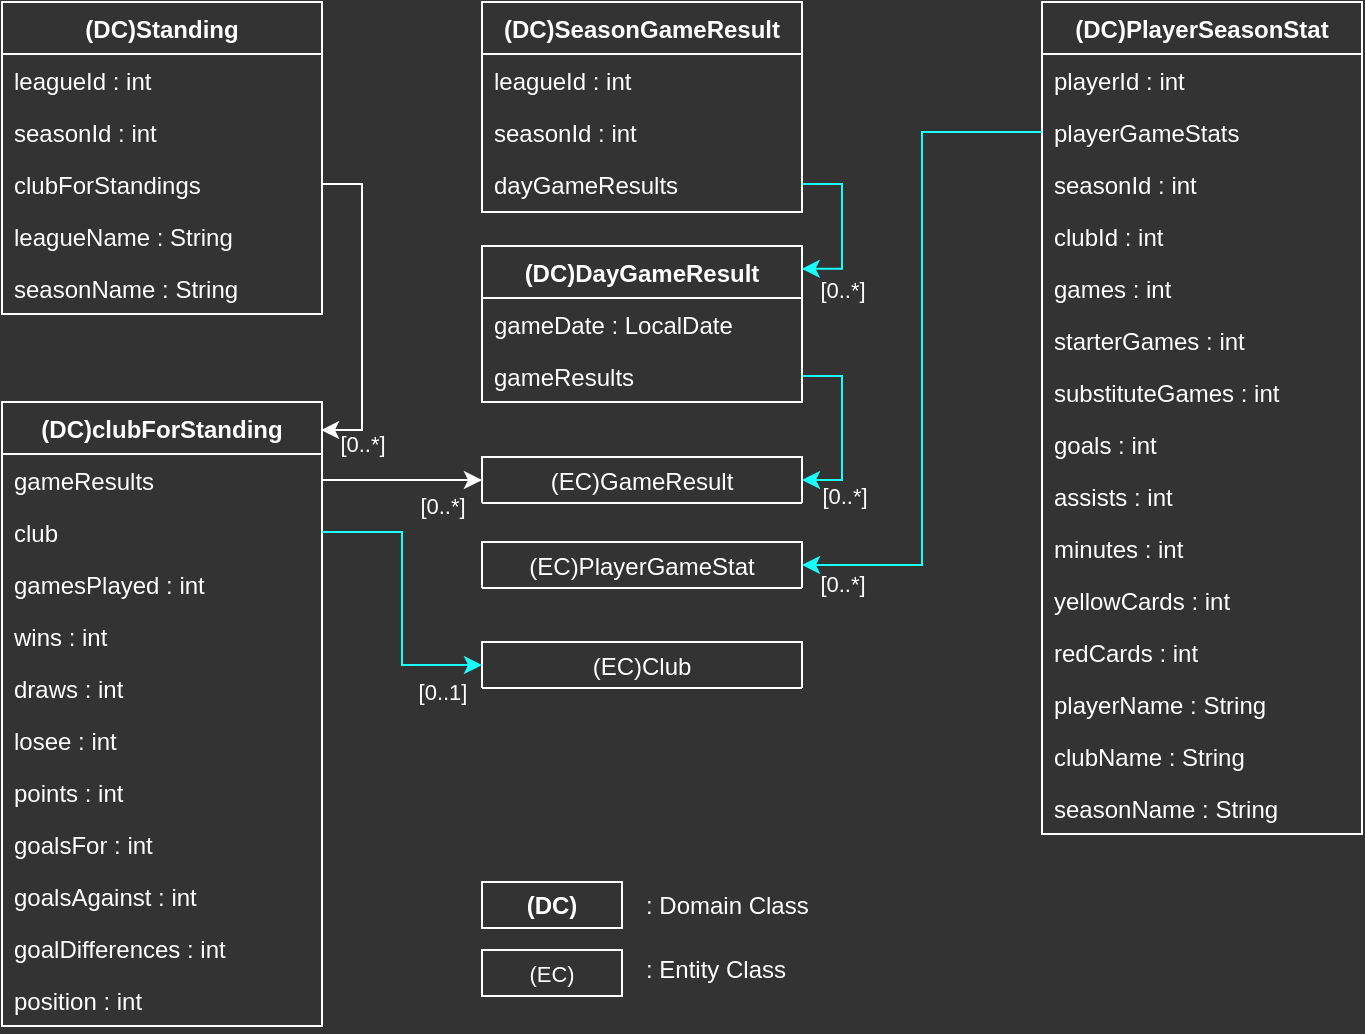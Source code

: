 <mxfile version="24.7.17">
  <diagram id="C5RBs43oDa-KdzZeNtuy" name="Page-1">
    <mxGraphModel dx="1035" dy="626" grid="1" gridSize="10" guides="1" tooltips="1" connect="1" arrows="1" fold="1" page="1" pageScale="1" pageWidth="827" pageHeight="1169" background="#333333" math="0" shadow="0">
      <root>
        <mxCell id="WIyWlLk6GJQsqaUBKTNV-0" />
        <mxCell id="WIyWlLk6GJQsqaUBKTNV-1" parent="WIyWlLk6GJQsqaUBKTNV-0" />
        <mxCell id="zkfFHV4jXpPFQw0GAbJ--0" value="(DC)SeasonGameResult" style="swimlane;fontStyle=1;align=center;verticalAlign=top;childLayout=stackLayout;horizontal=1;startSize=26;horizontalStack=0;resizeParent=1;resizeLast=0;collapsible=1;marginBottom=0;rounded=0;shadow=0;strokeWidth=1;fillColor=none;strokeColor=#ffffff;fontColor=#ffffff;" parent="WIyWlLk6GJQsqaUBKTNV-1" vertex="1">
          <mxGeometry x="320" y="40" width="160" height="105" as="geometry">
            <mxRectangle x="230" y="140" width="160" height="26" as="alternateBounds" />
          </mxGeometry>
        </mxCell>
        <mxCell id="zkfFHV4jXpPFQw0GAbJ--2" value="leagueId : int" style="text;align=left;verticalAlign=top;spacingLeft=4;spacingRight=4;overflow=hidden;rotatable=0;points=[[0,0.5],[1,0.5]];portConstraint=eastwest;rounded=0;shadow=0;html=0;fontColor=#ffffff;" parent="zkfFHV4jXpPFQw0GAbJ--0" vertex="1">
          <mxGeometry y="26" width="160" height="26" as="geometry" />
        </mxCell>
        <mxCell id="zkfFHV4jXpPFQw0GAbJ--3" value="seasonId : int" style="text;align=left;verticalAlign=top;spacingLeft=4;spacingRight=4;overflow=hidden;rotatable=0;points=[[0,0.5],[1,0.5]];portConstraint=eastwest;rounded=0;shadow=0;html=0;fontColor=#ffffff;" parent="zkfFHV4jXpPFQw0GAbJ--0" vertex="1">
          <mxGeometry y="52" width="160" height="26" as="geometry" />
        </mxCell>
        <mxCell id="zkfFHV4jXpPFQw0GAbJ--1" value="dayGameResults" style="text;align=left;verticalAlign=top;spacingLeft=4;spacingRight=4;overflow=hidden;rotatable=0;points=[[0,0.5],[1,0.5]];portConstraint=eastwest;fontColor=#ffffff;" parent="zkfFHV4jXpPFQw0GAbJ--0" vertex="1">
          <mxGeometry y="78" width="160" height="26" as="geometry" />
        </mxCell>
        <mxCell id="81xM5wabuhDHvBCPDcSf-0" value="(DC)DayGameResult" style="swimlane;fontStyle=1;align=center;verticalAlign=top;childLayout=stackLayout;horizontal=1;startSize=26;horizontalStack=0;resizeParent=1;resizeLast=0;collapsible=1;marginBottom=0;rounded=0;shadow=0;strokeWidth=1;fillColor=none;strokeColor=#ffffff;fontColor=#ffffff;" parent="WIyWlLk6GJQsqaUBKTNV-1" vertex="1">
          <mxGeometry x="320" y="162" width="160" height="78" as="geometry">
            <mxRectangle x="230" y="140" width="160" height="26" as="alternateBounds" />
          </mxGeometry>
        </mxCell>
        <mxCell id="81xM5wabuhDHvBCPDcSf-1" value="gameDate : LocalDate" style="text;align=left;verticalAlign=top;spacingLeft=4;spacingRight=4;overflow=hidden;rotatable=0;points=[[0,0.5],[1,0.5]];portConstraint=eastwest;fontColor=#ffffff;" parent="81xM5wabuhDHvBCPDcSf-0" vertex="1">
          <mxGeometry y="26" width="160" height="26" as="geometry" />
        </mxCell>
        <mxCell id="81xM5wabuhDHvBCPDcSf-2" value="gameResults" style="text;align=left;verticalAlign=top;spacingLeft=4;spacingRight=4;overflow=hidden;rotatable=0;points=[[0,0.5],[1,0.5]];portConstraint=eastwest;rounded=0;shadow=0;html=0;fontColor=#ffffff;" parent="81xM5wabuhDHvBCPDcSf-0" vertex="1">
          <mxGeometry y="52" width="160" height="26" as="geometry" />
        </mxCell>
        <mxCell id="81xM5wabuhDHvBCPDcSf-4" value="(EC)GameResult" style="swimlane;fontStyle=0;align=center;verticalAlign=middle;childLayout=stackLayout;horizontal=1;startSize=26;horizontalStack=0;resizeParent=1;resizeLast=0;collapsible=1;marginBottom=0;rounded=0;shadow=0;strokeWidth=1;fillColor=none;strokeColor=#ffffff;fontColor=#ffffff;fontSize=12;" parent="WIyWlLk6GJQsqaUBKTNV-1" vertex="1">
          <mxGeometry x="320" y="267.5" width="160" height="23" as="geometry">
            <mxRectangle x="230" y="140" width="160" height="26" as="alternateBounds" />
          </mxGeometry>
        </mxCell>
        <mxCell id="81xM5wabuhDHvBCPDcSf-9" value="(EC)Club" style="swimlane;fontStyle=0;align=center;verticalAlign=middle;childLayout=stackLayout;horizontal=1;startSize=26;horizontalStack=0;resizeParent=1;resizeLast=0;collapsible=1;marginBottom=0;rounded=0;shadow=0;strokeWidth=1;fillColor=none;strokeColor=#ffffff;fontColor=#ffffff;fontSize=12;" parent="WIyWlLk6GJQsqaUBKTNV-1" vertex="1">
          <mxGeometry x="320" y="360" width="160" height="23" as="geometry">
            <mxRectangle x="230" y="140" width="160" height="26" as="alternateBounds" />
          </mxGeometry>
        </mxCell>
        <mxCell id="81xM5wabuhDHvBCPDcSf-10" value="(DC)Standing" style="swimlane;fontStyle=1;align=center;verticalAlign=top;childLayout=stackLayout;horizontal=1;startSize=26;horizontalStack=0;resizeParent=1;resizeLast=0;collapsible=1;marginBottom=0;rounded=0;shadow=0;strokeWidth=1;fillColor=none;strokeColor=#ffffff;fontColor=#ffffff;" parent="WIyWlLk6GJQsqaUBKTNV-1" vertex="1">
          <mxGeometry x="80" y="40" width="160" height="156" as="geometry">
            <mxRectangle x="230" y="140" width="160" height="26" as="alternateBounds" />
          </mxGeometry>
        </mxCell>
        <mxCell id="81xM5wabuhDHvBCPDcSf-11" value="leagueId : int" style="text;align=left;verticalAlign=top;spacingLeft=4;spacingRight=4;overflow=hidden;rotatable=0;points=[[0,0.5],[1,0.5]];portConstraint=eastwest;fontColor=#ffffff;" parent="81xM5wabuhDHvBCPDcSf-10" vertex="1">
          <mxGeometry y="26" width="160" height="26" as="geometry" />
        </mxCell>
        <mxCell id="81xM5wabuhDHvBCPDcSf-12" value="seasonId : int" style="text;align=left;verticalAlign=top;spacingLeft=4;spacingRight=4;overflow=hidden;rotatable=0;points=[[0,0.5],[1,0.5]];portConstraint=eastwest;rounded=0;shadow=0;html=0;fontColor=#ffffff;" parent="81xM5wabuhDHvBCPDcSf-10" vertex="1">
          <mxGeometry y="52" width="160" height="26" as="geometry" />
        </mxCell>
        <mxCell id="81xM5wabuhDHvBCPDcSf-13" value="clubForStandings" style="text;align=left;verticalAlign=top;spacingLeft=4;spacingRight=4;overflow=hidden;rotatable=0;points=[[0,0.5],[1,0.5]];portConstraint=eastwest;rounded=0;shadow=0;html=0;fontColor=#ffffff;" parent="81xM5wabuhDHvBCPDcSf-10" vertex="1">
          <mxGeometry y="78" width="160" height="26" as="geometry" />
        </mxCell>
        <mxCell id="81xM5wabuhDHvBCPDcSf-14" value="leagueName : String" style="text;align=left;verticalAlign=top;spacingLeft=4;spacingRight=4;overflow=hidden;rotatable=0;points=[[0,0.5],[1,0.5]];portConstraint=eastwest;rounded=0;shadow=0;html=0;fontColor=#ffffff;" parent="81xM5wabuhDHvBCPDcSf-10" vertex="1">
          <mxGeometry y="104" width="160" height="26" as="geometry" />
        </mxCell>
        <mxCell id="81xM5wabuhDHvBCPDcSf-15" value="seasonName : String" style="text;align=left;verticalAlign=top;spacingLeft=4;spacingRight=4;overflow=hidden;rotatable=0;points=[[0,0.5],[1,0.5]];portConstraint=eastwest;rounded=0;shadow=0;html=0;fontColor=#ffffff;" parent="81xM5wabuhDHvBCPDcSf-10" vertex="1">
          <mxGeometry y="130" width="160" height="26" as="geometry" />
        </mxCell>
        <mxCell id="81xM5wabuhDHvBCPDcSf-16" value="(DC)clubForStanding" style="swimlane;fontStyle=1;align=center;verticalAlign=top;childLayout=stackLayout;horizontal=1;startSize=26;horizontalStack=0;resizeParent=1;resizeLast=0;collapsible=1;marginBottom=0;rounded=0;shadow=0;strokeWidth=1;fillColor=none;strokeColor=#ffffff;fontColor=#ffffff;" parent="WIyWlLk6GJQsqaUBKTNV-1" vertex="1">
          <mxGeometry x="80" y="240" width="160" height="312" as="geometry">
            <mxRectangle x="230" y="140" width="160" height="26" as="alternateBounds" />
          </mxGeometry>
        </mxCell>
        <mxCell id="81xM5wabuhDHvBCPDcSf-17" value="gameResults" style="text;align=left;verticalAlign=top;spacingLeft=4;spacingRight=4;overflow=hidden;rotatable=0;points=[[0,0.5],[1,0.5]];portConstraint=eastwest;fontColor=#ffffff;" parent="81xM5wabuhDHvBCPDcSf-16" vertex="1">
          <mxGeometry y="26" width="160" height="26" as="geometry" />
        </mxCell>
        <mxCell id="81xM5wabuhDHvBCPDcSf-18" value="club" style="text;align=left;verticalAlign=top;spacingLeft=4;spacingRight=4;overflow=hidden;rotatable=0;points=[[0,0.5],[1,0.5]];portConstraint=eastwest;rounded=0;shadow=0;html=0;fontColor=#ffffff;" parent="81xM5wabuhDHvBCPDcSf-16" vertex="1">
          <mxGeometry y="52" width="160" height="26" as="geometry" />
        </mxCell>
        <mxCell id="81xM5wabuhDHvBCPDcSf-33" value="gamesPlayed : int" style="text;align=left;verticalAlign=top;spacingLeft=4;spacingRight=4;overflow=hidden;rotatable=0;points=[[0,0.5],[1,0.5]];portConstraint=eastwest;rounded=0;shadow=0;html=0;fontColor=#ffffff;" parent="81xM5wabuhDHvBCPDcSf-16" vertex="1">
          <mxGeometry y="78" width="160" height="26" as="geometry" />
        </mxCell>
        <mxCell id="81xM5wabuhDHvBCPDcSf-19" value="wins : int" style="text;align=left;verticalAlign=top;spacingLeft=4;spacingRight=4;overflow=hidden;rotatable=0;points=[[0,0.5],[1,0.5]];portConstraint=eastwest;rounded=0;shadow=0;html=0;fontColor=#ffffff;" parent="81xM5wabuhDHvBCPDcSf-16" vertex="1">
          <mxGeometry y="104" width="160" height="26" as="geometry" />
        </mxCell>
        <mxCell id="81xM5wabuhDHvBCPDcSf-20" value="draws : int" style="text;align=left;verticalAlign=top;spacingLeft=4;spacingRight=4;overflow=hidden;rotatable=0;points=[[0,0.5],[1,0.5]];portConstraint=eastwest;rounded=0;shadow=0;html=0;fontColor=#ffffff;" parent="81xM5wabuhDHvBCPDcSf-16" vertex="1">
          <mxGeometry y="130" width="160" height="26" as="geometry" />
        </mxCell>
        <mxCell id="81xM5wabuhDHvBCPDcSf-21" value="losee : int" style="text;align=left;verticalAlign=top;spacingLeft=4;spacingRight=4;overflow=hidden;rotatable=0;points=[[0,0.5],[1,0.5]];portConstraint=eastwest;rounded=0;shadow=0;html=0;fontColor=#ffffff;" parent="81xM5wabuhDHvBCPDcSf-16" vertex="1">
          <mxGeometry y="156" width="160" height="26" as="geometry" />
        </mxCell>
        <mxCell id="81xM5wabuhDHvBCPDcSf-29" value="points : int" style="text;align=left;verticalAlign=top;spacingLeft=4;spacingRight=4;overflow=hidden;rotatable=0;points=[[0,0.5],[1,0.5]];portConstraint=eastwest;rounded=0;shadow=0;html=0;fontColor=#ffffff;" parent="81xM5wabuhDHvBCPDcSf-16" vertex="1">
          <mxGeometry y="182" width="160" height="26" as="geometry" />
        </mxCell>
        <mxCell id="81xM5wabuhDHvBCPDcSf-30" value="goalsFor : int" style="text;align=left;verticalAlign=top;spacingLeft=4;spacingRight=4;overflow=hidden;rotatable=0;points=[[0,0.5],[1,0.5]];portConstraint=eastwest;rounded=0;shadow=0;html=0;fontColor=#ffffff;" parent="81xM5wabuhDHvBCPDcSf-16" vertex="1">
          <mxGeometry y="208" width="160" height="26" as="geometry" />
        </mxCell>
        <mxCell id="81xM5wabuhDHvBCPDcSf-28" value="goalsAgainst : int" style="text;align=left;verticalAlign=top;spacingLeft=4;spacingRight=4;overflow=hidden;rotatable=0;points=[[0,0.5],[1,0.5]];portConstraint=eastwest;rounded=0;shadow=0;html=0;fontColor=#ffffff;" parent="81xM5wabuhDHvBCPDcSf-16" vertex="1">
          <mxGeometry y="234" width="160" height="26" as="geometry" />
        </mxCell>
        <mxCell id="81xM5wabuhDHvBCPDcSf-32" value="goalDifferences : int" style="text;align=left;verticalAlign=top;spacingLeft=4;spacingRight=4;overflow=hidden;rotatable=0;points=[[0,0.5],[1,0.5]];portConstraint=eastwest;rounded=0;shadow=0;html=0;fontColor=#ffffff;" parent="81xM5wabuhDHvBCPDcSf-16" vertex="1">
          <mxGeometry y="260" width="160" height="26" as="geometry" />
        </mxCell>
        <mxCell id="81xM5wabuhDHvBCPDcSf-31" value="position : int" style="text;align=left;verticalAlign=top;spacingLeft=4;spacingRight=4;overflow=hidden;rotatable=0;points=[[0,0.5],[1,0.5]];portConstraint=eastwest;rounded=0;shadow=0;html=0;fontColor=#ffffff;" parent="81xM5wabuhDHvBCPDcSf-16" vertex="1">
          <mxGeometry y="286" width="160" height="26" as="geometry" />
        </mxCell>
        <mxCell id="81xM5wabuhDHvBCPDcSf-38" value="(DC)PlayerSeasonStat" style="swimlane;fontStyle=1;align=center;verticalAlign=top;childLayout=stackLayout;horizontal=1;startSize=26;horizontalStack=0;resizeParent=1;resizeLast=0;collapsible=1;marginBottom=0;rounded=0;shadow=0;strokeWidth=1;fillColor=none;strokeColor=#ffffff;fontColor=#ffffff;" parent="WIyWlLk6GJQsqaUBKTNV-1" vertex="1">
          <mxGeometry x="600" y="40" width="160" height="416" as="geometry">
            <mxRectangle x="230" y="140" width="160" height="26" as="alternateBounds" />
          </mxGeometry>
        </mxCell>
        <mxCell id="81xM5wabuhDHvBCPDcSf-39" value="playerId : int" style="text;align=left;verticalAlign=top;spacingLeft=4;spacingRight=4;overflow=hidden;rotatable=0;points=[[0,0.5],[1,0.5]];portConstraint=eastwest;fontColor=#ffffff;" parent="81xM5wabuhDHvBCPDcSf-38" vertex="1">
          <mxGeometry y="26" width="160" height="26" as="geometry" />
        </mxCell>
        <mxCell id="81xM5wabuhDHvBCPDcSf-40" value="playerGameStats" style="text;align=left;verticalAlign=top;spacingLeft=4;spacingRight=4;overflow=hidden;rotatable=0;points=[[0,0.5],[1,0.5]];portConstraint=eastwest;rounded=0;shadow=0;html=0;fontColor=#ffffff;" parent="81xM5wabuhDHvBCPDcSf-38" vertex="1">
          <mxGeometry y="52" width="160" height="26" as="geometry" />
        </mxCell>
        <mxCell id="81xM5wabuhDHvBCPDcSf-41" value="seasonId : int" style="text;align=left;verticalAlign=top;spacingLeft=4;spacingRight=4;overflow=hidden;rotatable=0;points=[[0,0.5],[1,0.5]];portConstraint=eastwest;rounded=0;shadow=0;html=0;fontColor=#ffffff;" parent="81xM5wabuhDHvBCPDcSf-38" vertex="1">
          <mxGeometry y="78" width="160" height="26" as="geometry" />
        </mxCell>
        <mxCell id="81xM5wabuhDHvBCPDcSf-42" value="clubId : int" style="text;align=left;verticalAlign=top;spacingLeft=4;spacingRight=4;overflow=hidden;rotatable=0;points=[[0,0.5],[1,0.5]];portConstraint=eastwest;rounded=0;shadow=0;html=0;fontColor=#ffffff;" parent="81xM5wabuhDHvBCPDcSf-38" vertex="1">
          <mxGeometry y="104" width="160" height="26" as="geometry" />
        </mxCell>
        <mxCell id="81xM5wabuhDHvBCPDcSf-43" value="games : int" style="text;align=left;verticalAlign=top;spacingLeft=4;spacingRight=4;overflow=hidden;rotatable=0;points=[[0,0.5],[1,0.5]];portConstraint=eastwest;rounded=0;shadow=0;html=0;fontColor=#ffffff;" parent="81xM5wabuhDHvBCPDcSf-38" vertex="1">
          <mxGeometry y="130" width="160" height="26" as="geometry" />
        </mxCell>
        <mxCell id="81xM5wabuhDHvBCPDcSf-44" value="starterGames : int" style="text;align=left;verticalAlign=top;spacingLeft=4;spacingRight=4;overflow=hidden;rotatable=0;points=[[0,0.5],[1,0.5]];portConstraint=eastwest;rounded=0;shadow=0;html=0;fontColor=#ffffff;" parent="81xM5wabuhDHvBCPDcSf-38" vertex="1">
          <mxGeometry y="156" width="160" height="26" as="geometry" />
        </mxCell>
        <mxCell id="81xM5wabuhDHvBCPDcSf-45" value="substituteGames : int" style="text;align=left;verticalAlign=top;spacingLeft=4;spacingRight=4;overflow=hidden;rotatable=0;points=[[0,0.5],[1,0.5]];portConstraint=eastwest;rounded=0;shadow=0;html=0;fontColor=#ffffff;" parent="81xM5wabuhDHvBCPDcSf-38" vertex="1">
          <mxGeometry y="182" width="160" height="26" as="geometry" />
        </mxCell>
        <mxCell id="81xM5wabuhDHvBCPDcSf-46" value="goals : int" style="text;align=left;verticalAlign=top;spacingLeft=4;spacingRight=4;overflow=hidden;rotatable=0;points=[[0,0.5],[1,0.5]];portConstraint=eastwest;rounded=0;shadow=0;html=0;fontColor=#ffffff;" parent="81xM5wabuhDHvBCPDcSf-38" vertex="1">
          <mxGeometry y="208" width="160" height="26" as="geometry" />
        </mxCell>
        <mxCell id="81xM5wabuhDHvBCPDcSf-47" value="assists : int" style="text;align=left;verticalAlign=top;spacingLeft=4;spacingRight=4;overflow=hidden;rotatable=0;points=[[0,0.5],[1,0.5]];portConstraint=eastwest;rounded=0;shadow=0;html=0;fontColor=#ffffff;" parent="81xM5wabuhDHvBCPDcSf-38" vertex="1">
          <mxGeometry y="234" width="160" height="26" as="geometry" />
        </mxCell>
        <mxCell id="81xM5wabuhDHvBCPDcSf-48" value="minutes : int" style="text;align=left;verticalAlign=top;spacingLeft=4;spacingRight=4;overflow=hidden;rotatable=0;points=[[0,0.5],[1,0.5]];portConstraint=eastwest;rounded=0;shadow=0;html=0;fontColor=#ffffff;" parent="81xM5wabuhDHvBCPDcSf-38" vertex="1">
          <mxGeometry y="260" width="160" height="26" as="geometry" />
        </mxCell>
        <mxCell id="81xM5wabuhDHvBCPDcSf-49" value="yellowCards : int" style="text;align=left;verticalAlign=top;spacingLeft=4;spacingRight=4;overflow=hidden;rotatable=0;points=[[0,0.5],[1,0.5]];portConstraint=eastwest;rounded=0;shadow=0;html=0;fontColor=#ffffff;" parent="81xM5wabuhDHvBCPDcSf-38" vertex="1">
          <mxGeometry y="286" width="160" height="26" as="geometry" />
        </mxCell>
        <mxCell id="81xM5wabuhDHvBCPDcSf-53" value="redCards : int" style="text;align=left;verticalAlign=top;spacingLeft=4;spacingRight=4;overflow=hidden;rotatable=0;points=[[0,0.5],[1,0.5]];portConstraint=eastwest;rounded=0;shadow=0;html=0;fontColor=#ffffff;" parent="81xM5wabuhDHvBCPDcSf-38" vertex="1">
          <mxGeometry y="312" width="160" height="26" as="geometry" />
        </mxCell>
        <mxCell id="81xM5wabuhDHvBCPDcSf-52" value="playerName : String" style="text;align=left;verticalAlign=top;spacingLeft=4;spacingRight=4;overflow=hidden;rotatable=0;points=[[0,0.5],[1,0.5]];portConstraint=eastwest;rounded=0;shadow=0;html=0;fontColor=#ffffff;" parent="81xM5wabuhDHvBCPDcSf-38" vertex="1">
          <mxGeometry y="338" width="160" height="26" as="geometry" />
        </mxCell>
        <mxCell id="81xM5wabuhDHvBCPDcSf-50" value="clubName : String" style="text;align=left;verticalAlign=top;spacingLeft=4;spacingRight=4;overflow=hidden;rotatable=0;points=[[0,0.5],[1,0.5]];portConstraint=eastwest;rounded=0;shadow=0;html=0;fontColor=#ffffff;" parent="81xM5wabuhDHvBCPDcSf-38" vertex="1">
          <mxGeometry y="364" width="160" height="26" as="geometry" />
        </mxCell>
        <mxCell id="81xM5wabuhDHvBCPDcSf-51" value="seasonName : String" style="text;align=left;verticalAlign=top;spacingLeft=4;spacingRight=4;overflow=hidden;rotatable=0;points=[[0,0.5],[1,0.5]];portConstraint=eastwest;rounded=0;shadow=0;html=0;fontColor=#ffffff;" parent="81xM5wabuhDHvBCPDcSf-38" vertex="1">
          <mxGeometry y="390" width="160" height="26" as="geometry" />
        </mxCell>
        <mxCell id="81xM5wabuhDHvBCPDcSf-54" value="(EC)PlayerGameStat" style="swimlane;fontStyle=0;align=center;verticalAlign=middle;childLayout=stackLayout;horizontal=1;startSize=26;horizontalStack=0;resizeParent=1;resizeLast=0;collapsible=1;marginBottom=0;rounded=0;shadow=0;strokeWidth=1;fillColor=none;strokeColor=#ffffff;fontColor=#ffffff;fontSize=12;" parent="WIyWlLk6GJQsqaUBKTNV-1" vertex="1">
          <mxGeometry x="320" y="310" width="160" height="23" as="geometry">
            <mxRectangle x="230" y="140" width="160" height="26" as="alternateBounds" />
          </mxGeometry>
        </mxCell>
        <mxCell id="Y1F86ggUAQXtHO70jQLn-0" style="edgeStyle=orthogonalEdgeStyle;rounded=0;orthogonalLoop=1;jettySize=auto;html=1;exitX=1;exitY=0.5;exitDx=0;exitDy=0;entryX=0;entryY=0.5;entryDx=0;entryDy=0;fontColor=#ffffff;strokeColor=#ffffff;" parent="WIyWlLk6GJQsqaUBKTNV-1" source="81xM5wabuhDHvBCPDcSf-17" target="81xM5wabuhDHvBCPDcSf-4" edge="1">
          <mxGeometry relative="1" as="geometry" />
        </mxCell>
        <mxCell id="Y1F86ggUAQXtHO70jQLn-10" value="[0..*]" style="edgeLabel;html=1;align=center;verticalAlign=middle;resizable=0;points=[];fontColor=#ffffff;labelBackgroundColor=none;" parent="Y1F86ggUAQXtHO70jQLn-0" vertex="1" connectable="0">
          <mxGeometry x="0.625" relative="1" as="geometry">
            <mxPoint x="-5" y="13" as="offset" />
          </mxGeometry>
        </mxCell>
        <mxCell id="Y1F86ggUAQXtHO70jQLn-1" style="edgeStyle=orthogonalEdgeStyle;rounded=0;orthogonalLoop=1;jettySize=auto;html=1;exitX=1;exitY=0.5;exitDx=0;exitDy=0;entryX=0;entryY=0.5;entryDx=0;entryDy=0;fontColor=#ffffff;strokeColor=#19ffff;" parent="WIyWlLk6GJQsqaUBKTNV-1" source="81xM5wabuhDHvBCPDcSf-18" target="81xM5wabuhDHvBCPDcSf-9" edge="1">
          <mxGeometry relative="1" as="geometry" />
        </mxCell>
        <mxCell id="Y1F86ggUAQXtHO70jQLn-9" value="[0..1]" style="edgeLabel;html=1;align=center;verticalAlign=middle;resizable=0;points=[];fontColor=#ffffff;labelBackgroundColor=none;" parent="Y1F86ggUAQXtHO70jQLn-1" vertex="1" connectable="0">
          <mxGeometry x="0.644" y="-1" relative="1" as="geometry">
            <mxPoint x="6" y="12" as="offset" />
          </mxGeometry>
        </mxCell>
        <mxCell id="Y1F86ggUAQXtHO70jQLn-2" style="edgeStyle=orthogonalEdgeStyle;rounded=0;orthogonalLoop=1;jettySize=auto;html=1;exitX=0;exitY=0.5;exitDx=0;exitDy=0;entryX=1;entryY=0.5;entryDx=0;entryDy=0;fontColor=#ffffff;strokeColor=#19ffff;" parent="WIyWlLk6GJQsqaUBKTNV-1" source="81xM5wabuhDHvBCPDcSf-40" target="81xM5wabuhDHvBCPDcSf-54" edge="1">
          <mxGeometry relative="1" as="geometry" />
        </mxCell>
        <mxCell id="Y1F86ggUAQXtHO70jQLn-11" value="[0..*]" style="edgeLabel;html=1;align=center;verticalAlign=middle;resizable=0;points=[];fontColor=#ffffff;labelBackgroundColor=none;labelBorderColor=none;" parent="Y1F86ggUAQXtHO70jQLn-2" vertex="1" connectable="0">
          <mxGeometry x="0.918" y="1" relative="1" as="geometry">
            <mxPoint x="6" y="8" as="offset" />
          </mxGeometry>
        </mxCell>
        <mxCell id="Y1F86ggUAQXtHO70jQLn-3" style="edgeStyle=orthogonalEdgeStyle;rounded=0;orthogonalLoop=1;jettySize=auto;html=1;exitX=1;exitY=0.5;exitDx=0;exitDy=0;entryX=1;entryY=0.5;entryDx=0;entryDy=0;fontColor=#ffffff;strokeColor=#19ffff;" parent="WIyWlLk6GJQsqaUBKTNV-1" source="81xM5wabuhDHvBCPDcSf-2" target="81xM5wabuhDHvBCPDcSf-4" edge="1">
          <mxGeometry relative="1" as="geometry" />
        </mxCell>
        <mxCell id="Y1F86ggUAQXtHO70jQLn-12" value="[0..*]" style="edgeLabel;html=1;align=center;verticalAlign=middle;resizable=0;points=[];fontColor=#ffffff;labelBackgroundColor=none;" parent="Y1F86ggUAQXtHO70jQLn-3" vertex="1" connectable="0">
          <mxGeometry x="0.666" y="1" relative="1" as="geometry">
            <mxPoint x="5" y="7" as="offset" />
          </mxGeometry>
        </mxCell>
        <mxCell id="Y1F86ggUAQXtHO70jQLn-5" style="edgeStyle=orthogonalEdgeStyle;rounded=0;orthogonalLoop=1;jettySize=auto;html=1;exitX=1;exitY=0.5;exitDx=0;exitDy=0;entryX=0.999;entryY=0.146;entryDx=0;entryDy=0;entryPerimeter=0;fontColor=#ffffff;strokeColor=#19ffff;" parent="WIyWlLk6GJQsqaUBKTNV-1" source="zkfFHV4jXpPFQw0GAbJ--1" target="81xM5wabuhDHvBCPDcSf-0" edge="1">
          <mxGeometry relative="1" as="geometry" />
        </mxCell>
        <mxCell id="Y1F86ggUAQXtHO70jQLn-13" value="[0..*]" style="edgeLabel;html=1;align=center;verticalAlign=middle;resizable=0;points=[];fontColor=#ffffff;labelBackgroundColor=none;" parent="Y1F86ggUAQXtHO70jQLn-5" vertex="1" connectable="0">
          <mxGeometry x="0.622" y="1" relative="1" as="geometry">
            <mxPoint x="4" y="9" as="offset" />
          </mxGeometry>
        </mxCell>
        <mxCell id="Y1F86ggUAQXtHO70jQLn-7" style="edgeStyle=orthogonalEdgeStyle;rounded=0;orthogonalLoop=1;jettySize=auto;html=1;exitX=1;exitY=0.5;exitDx=0;exitDy=0;entryX=0.997;entryY=0.045;entryDx=0;entryDy=0;entryPerimeter=0;fontColor=#ffffff;strokeColor=#ffffff;" parent="WIyWlLk6GJQsqaUBKTNV-1" source="81xM5wabuhDHvBCPDcSf-13" target="81xM5wabuhDHvBCPDcSf-16" edge="1">
          <mxGeometry relative="1" as="geometry" />
        </mxCell>
        <mxCell id="Y1F86ggUAQXtHO70jQLn-8" value="[0..*]" style="edgeLabel;html=1;align=center;verticalAlign=middle;resizable=0;points=[];fontColor=#ffffff;labelBackgroundColor=none;" parent="Y1F86ggUAQXtHO70jQLn-7" vertex="1" connectable="0">
          <mxGeometry x="-0.183" y="-3" relative="1" as="geometry">
            <mxPoint x="3" y="83" as="offset" />
          </mxGeometry>
        </mxCell>
        <mxCell id="3ealdFFRiOhIiaUGkkmM-0" value="" style="group" parent="WIyWlLk6GJQsqaUBKTNV-1" vertex="1" connectable="0">
          <mxGeometry x="320" y="480" width="180" height="58" as="geometry" />
        </mxCell>
        <mxCell id="81xM5wabuhDHvBCPDcSf-68" value="&lt;span&gt;(DC)&lt;/span&gt;" style="rounded=0;whiteSpace=wrap;html=1;fillColor=none;strokeColor=#ffffff;fontColor=#ffffff;fontStyle=1" parent="3ealdFFRiOhIiaUGkkmM-0" vertex="1">
          <mxGeometry width="70" height="23" as="geometry" />
        </mxCell>
        <mxCell id="81xM5wabuhDHvBCPDcSf-71" value=": Domain Class" style="rounded=0;whiteSpace=wrap;html=1;align=left;strokeColor=#202020;fillColor=#202020;strokeWidth=0;fontColor=#ffffff;opacity=0;" parent="3ealdFFRiOhIiaUGkkmM-0" vertex="1">
          <mxGeometry x="80" y="-0.5" width="100" height="24" as="geometry" />
        </mxCell>
        <mxCell id="81xM5wabuhDHvBCPDcSf-70" value="(EC)" style="rounded=0;whiteSpace=wrap;html=1;fillColor=none;strokeColor=#ffffff;fontColor=#ffffff;fontSize=11;" parent="3ealdFFRiOhIiaUGkkmM-0" vertex="1">
          <mxGeometry y="34" width="70" height="23" as="geometry" />
        </mxCell>
        <mxCell id="81xM5wabuhDHvBCPDcSf-72" value=": Entity Class" style="rounded=0;whiteSpace=wrap;html=1;align=left;strokeColor=#202020;fillColor=#202020;fontColor=#ffffff;opacity=0;fontSize=12;" parent="3ealdFFRiOhIiaUGkkmM-0" vertex="1">
          <mxGeometry x="80" y="32" width="100" height="24" as="geometry" />
        </mxCell>
      </root>
    </mxGraphModel>
  </diagram>
</mxfile>
